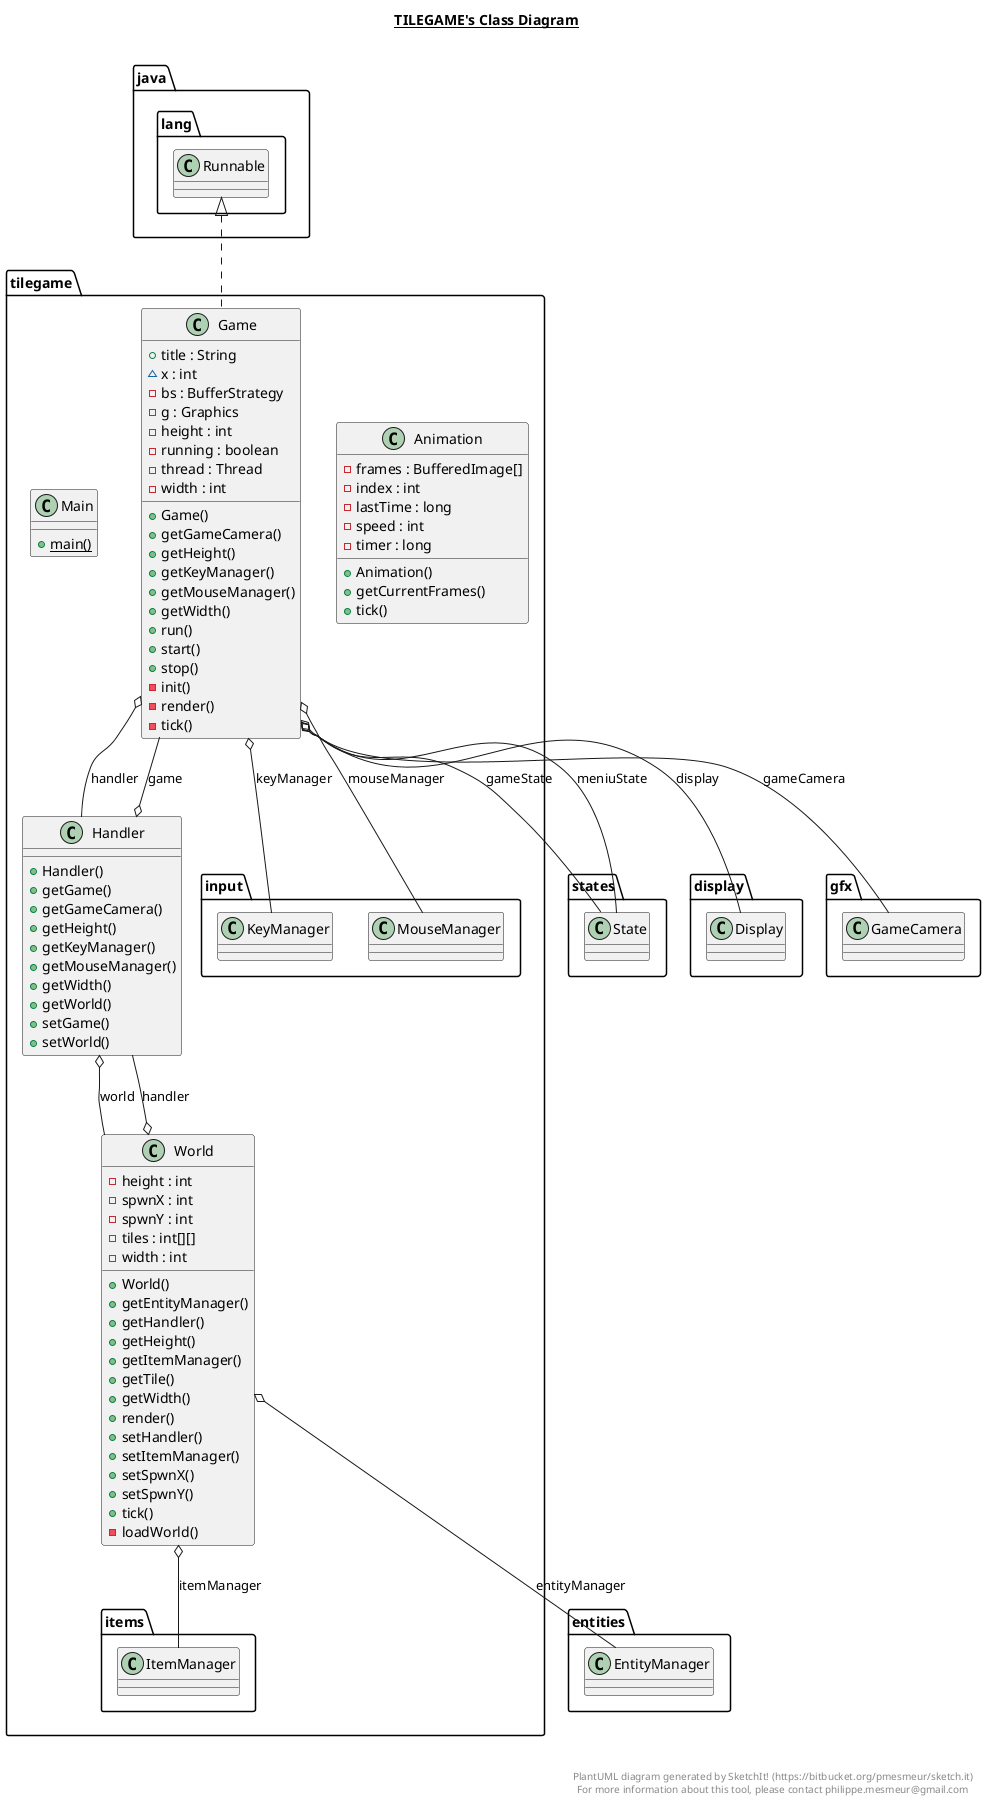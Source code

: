 @startuml

title __TILEGAME's Class Diagram__\n

  namespace tilegame {
    class tilegame.Animation {
        - frames : BufferedImage[]
        - index : int
        - lastTime : long
        - speed : int
        - timer : long
        + Animation()
        + getCurrentFrames()
        + tick()
    }
  }
  

  namespace tilegame {
    class tilegame.Game {
        + title : String
        ~ x : int
        - bs : BufferStrategy
        - g : Graphics
        - height : int
        - running : boolean
        - thread : Thread
        - width : int
        + Game()
        + getGameCamera()
        + getHeight()
        + getKeyManager()
        + getMouseManager()
        + getWidth()
        + run()
        + start()
        + stop()
        - init()
        - render()
        - tick()
    }
  }
  

  namespace tilegame {
    class tilegame.Handler {
        + Handler()
        + getGame()
        + getGameCamera()
        + getHeight()
        + getKeyManager()
        + getMouseManager()
        + getWidth()
        + getWorld()
        + setGame()
        + setWorld()
    }
  }
  

  namespace tilegame {
    class tilegame.Main {
        {static} + main()
    }
  }
  

  namespace tilegame {
    class tilegame.World {
        - height : int
        - spwnX : int
        - spwnY : int
        - tiles : int[][]
        - width : int
        + World()
        + getEntityManager()
        + getHandler()
        + getHeight()
        + getItemManager()
        + getTile()
        + getWidth()
        + render()
        + setHandler()
        + setItemManager()
        + setSpwnX()
        + setSpwnY()
        + tick()
        - loadWorld()
    }
  }
  

  tilegame.Game .up.|> java.lang.Runnable
  tilegame.Game o-- states.State : gameState
  tilegame.Game o-- states.State : meniuState
  tilegame.Game o-- display.Display : display
  tilegame.Game o-- gfx.GameCamera : gameCamera
  tilegame.Game o-- tilegame.Handler : handler
  tilegame.Game o-- tilegame.input.KeyManager : keyManager
  tilegame.Game o-- tilegame.input.MouseManager : mouseManager
  tilegame.Handler o-- tilegame.Game : game
  tilegame.Handler o-- tilegame.World : world
  tilegame.World o-- entities.EntityManager : entityManager
  tilegame.World o-- tilegame.Handler : handler
  tilegame.World o-- tilegame.items.ItemManager : itemManager


right footer


PlantUML diagram generated by SketchIt! (https://bitbucket.org/pmesmeur/sketch.it)
For more information about this tool, please contact philippe.mesmeur@gmail.com
endfooter

@enduml
